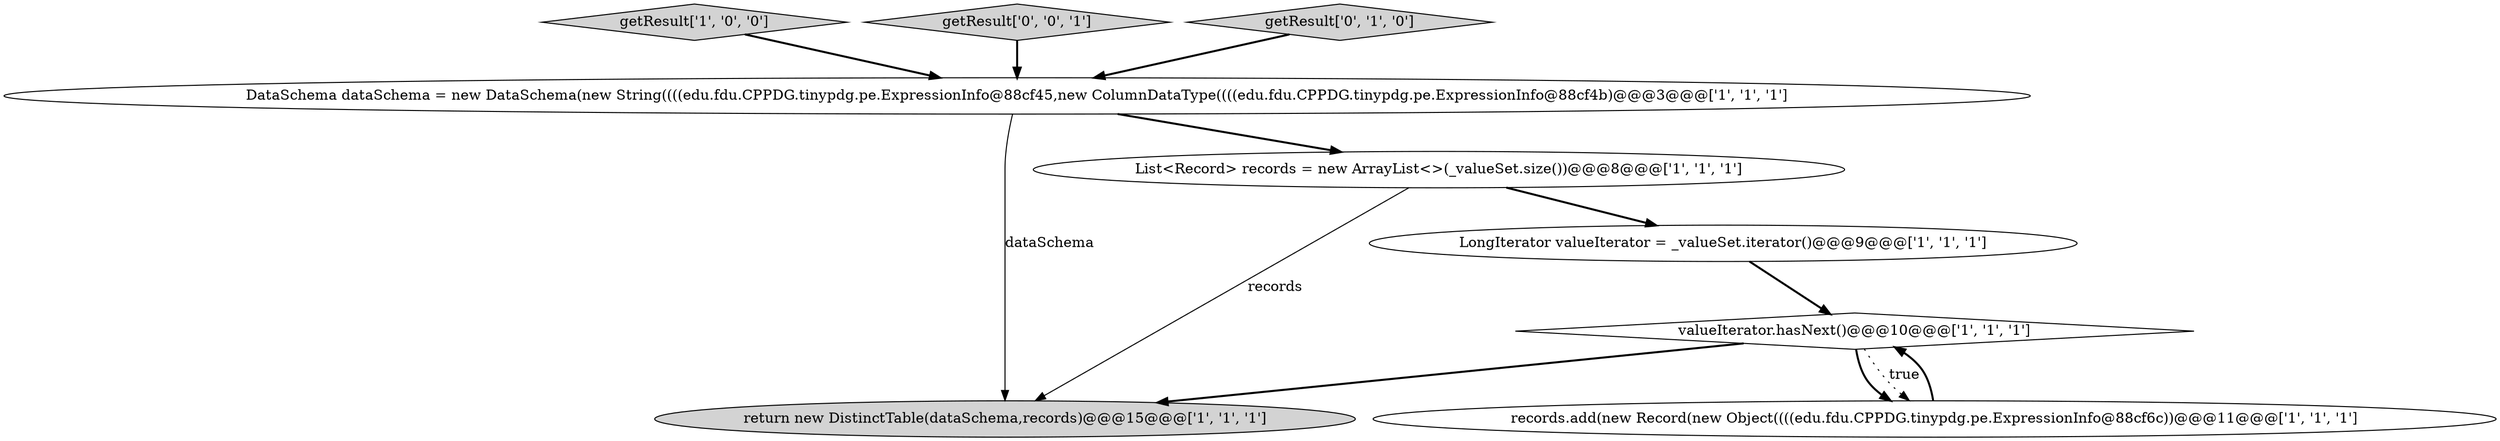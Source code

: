 digraph {
1 [style = filled, label = "return new DistinctTable(dataSchema,records)@@@15@@@['1', '1', '1']", fillcolor = lightgray, shape = ellipse image = "AAA0AAABBB1BBB"];
0 [style = filled, label = "valueIterator.hasNext()@@@10@@@['1', '1', '1']", fillcolor = white, shape = diamond image = "AAA0AAABBB1BBB"];
2 [style = filled, label = "getResult['1', '0', '0']", fillcolor = lightgray, shape = diamond image = "AAA0AAABBB1BBB"];
3 [style = filled, label = "LongIterator valueIterator = _valueSet.iterator()@@@9@@@['1', '1', '1']", fillcolor = white, shape = ellipse image = "AAA0AAABBB1BBB"];
8 [style = filled, label = "getResult['0', '0', '1']", fillcolor = lightgray, shape = diamond image = "AAA0AAABBB3BBB"];
7 [style = filled, label = "getResult['0', '1', '0']", fillcolor = lightgray, shape = diamond image = "AAA0AAABBB2BBB"];
6 [style = filled, label = "List<Record> records = new ArrayList<>(_valueSet.size())@@@8@@@['1', '1', '1']", fillcolor = white, shape = ellipse image = "AAA0AAABBB1BBB"];
4 [style = filled, label = "records.add(new Record(new Object((((edu.fdu.CPPDG.tinypdg.pe.ExpressionInfo@88cf6c))@@@11@@@['1', '1', '1']", fillcolor = white, shape = ellipse image = "AAA0AAABBB1BBB"];
5 [style = filled, label = "DataSchema dataSchema = new DataSchema(new String((((edu.fdu.CPPDG.tinypdg.pe.ExpressionInfo@88cf45,new ColumnDataType((((edu.fdu.CPPDG.tinypdg.pe.ExpressionInfo@88cf4b)@@@3@@@['1', '1', '1']", fillcolor = white, shape = ellipse image = "AAA0AAABBB1BBB"];
6->3 [style = bold, label=""];
7->5 [style = bold, label=""];
5->1 [style = solid, label="dataSchema"];
5->6 [style = bold, label=""];
8->5 [style = bold, label=""];
0->4 [style = bold, label=""];
0->1 [style = bold, label=""];
0->4 [style = dotted, label="true"];
3->0 [style = bold, label=""];
4->0 [style = bold, label=""];
2->5 [style = bold, label=""];
6->1 [style = solid, label="records"];
}
